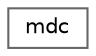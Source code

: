 digraph "类继承关系图"
{
 // LATEX_PDF_SIZE
  bgcolor="transparent";
  edge [fontname=Helvetica,fontsize=10,labelfontname=Helvetica,labelfontsize=10];
  node [fontname=Helvetica,fontsize=10,shape=box,height=0.2,width=0.4];
  rankdir="LR";
  Node0 [id="Node000000",label="mdc",height=0.2,width=0.4,color="grey40", fillcolor="white", style="filled",URL="$classspdlog_1_1mdc.html",tooltip=" "];
}
